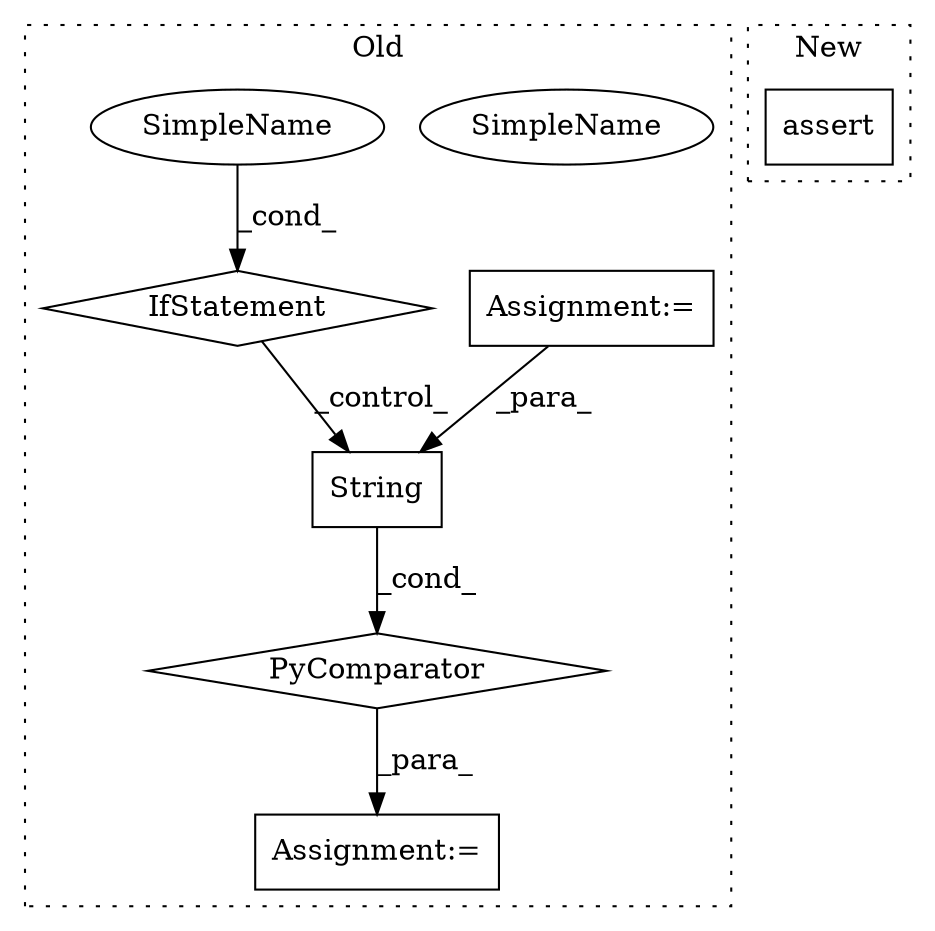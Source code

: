 digraph G {
subgraph cluster0 {
1 [label="String" a="32" s="15266,15274" l="7,1" shape="box"];
3 [label="Assignment:=" a="7" s="15240" l="1" shape="box"];
4 [label="Assignment:=" a="7" s="15351" l="28" shape="box"];
5 [label="IfStatement" a="25" s="15351" l="28" shape="diamond"];
6 [label="SimpleName" a="42" s="15374" l="5" shape="ellipse"];
7 [label="PyComparator" a="113" s="15351" l="28" shape="diamond"];
8 [label="SimpleName" a="42" s="15374" l="5" shape="ellipse"];
label = "Old";
style="dotted";
}
subgraph cluster1 {
2 [label="assert" a="6" s="18001" l="7" shape="box"];
label = "New";
style="dotted";
}
1 -> 7 [label="_cond_"];
4 -> 1 [label="_para_"];
5 -> 1 [label="_control_"];
7 -> 3 [label="_para_"];
8 -> 5 [label="_cond_"];
}